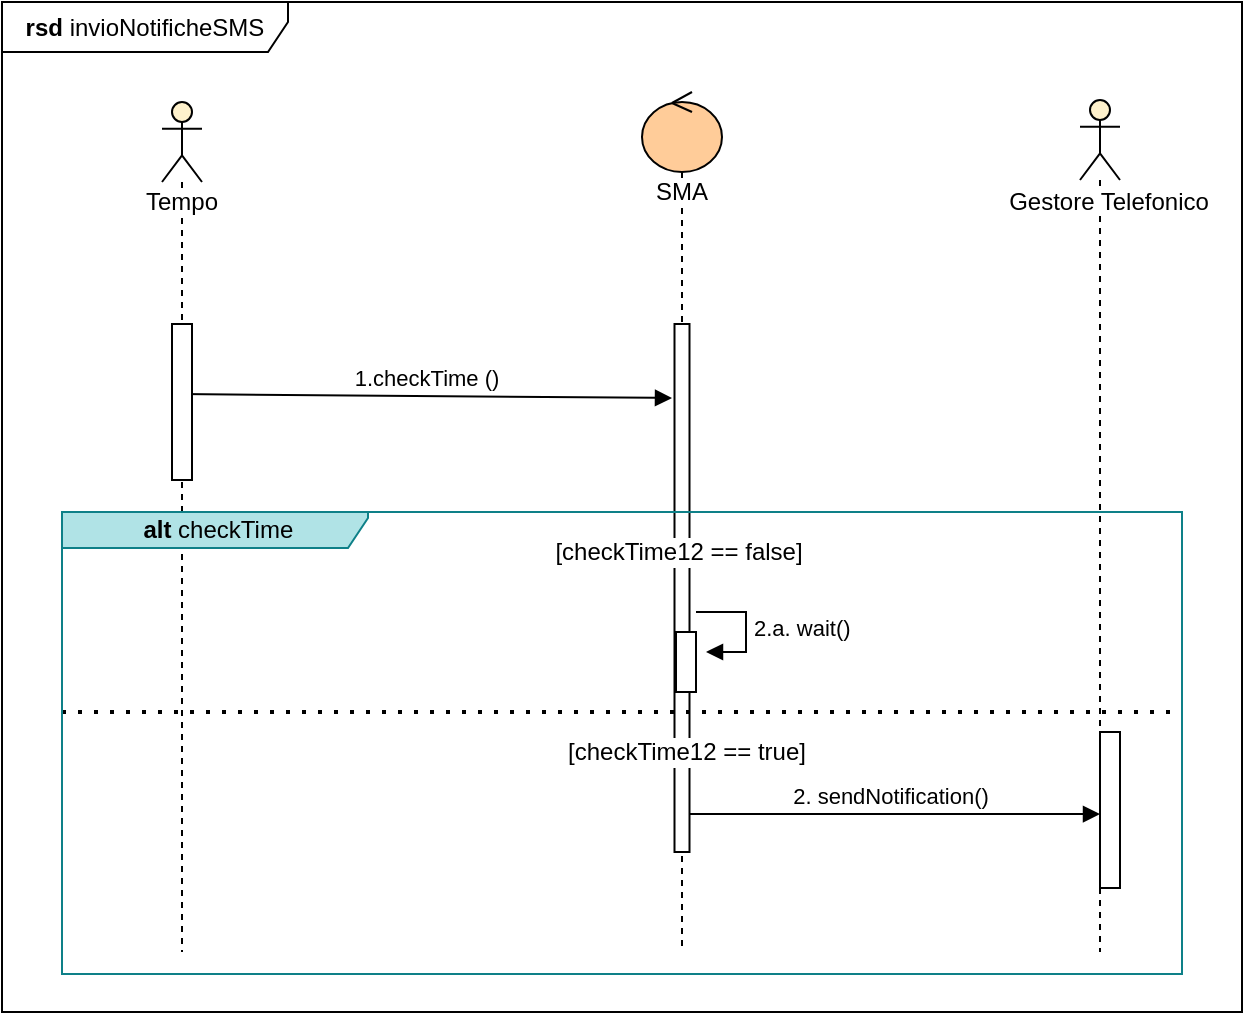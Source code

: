 <mxfile version="13.9.9" type="device"><diagram id="MIO8tU1UEvl1B__BIQpK" name="Page-1"><mxGraphModel dx="749" dy="1725" grid="1" gridSize="7" guides="1" tooltips="1" connect="1" arrows="1" fold="1" page="1" pageScale="1" pageWidth="827" pageHeight="1169" math="0" shadow="0"><root><mxCell id="0"/><mxCell id="1" parent="0"/><mxCell id="yAodXcxc0bv4qq1QAj_a-29" value="&lt;b&gt;rsd &lt;/b&gt;invioNotificheSMS" style="shape=umlFrame;whiteSpace=wrap;html=1;fillColor=#ffffff;width=143;height=25;" parent="1" vertex="1"><mxGeometry x="480" y="-1045" width="620" height="505" as="geometry"/></mxCell><mxCell id="JlT4R2PUfE9l4RloRAzB-22" value="2. sendNotification()" style="html=1;verticalAlign=bottom;startArrow=none;endArrow=block;startSize=8;startFill=0;entryX=0;entryY=0.526;entryDx=0;entryDy=0;entryPerimeter=0;exitX=0.5;exitY=0.928;exitDx=0;exitDy=0;exitPerimeter=0;" parent="1" source="yAodXcxc0bv4qq1QAj_a-2" target="JlT4R2PUfE9l4RloRAzB-24" edge="1"><mxGeometry x="-0.004" relative="1" as="geometry"><mxPoint x="831.003" y="-638.92" as="sourcePoint"/><mxPoint x="822" y="-641" as="targetPoint"/><mxPoint as="offset"/></mxGeometry></mxCell><mxCell id="yAodXcxc0bv4qq1QAj_a-1" value="&lt;span style=&quot;background-color: rgb(255 , 255 , 255)&quot;&gt;SMA&lt;/span&gt;" style="shape=umlLifeline;participant=umlControl;perimeter=lifelinePerimeter;whiteSpace=wrap;html=1;container=1;collapsible=0;recursiveResize=0;verticalAlign=top;spacingTop=36;outlineConnect=0;fillColor=#FFCC99;" parent="1" vertex="1"><mxGeometry x="800" y="-1000" width="40" height="430" as="geometry"/></mxCell><mxCell id="yAodXcxc0bv4qq1QAj_a-2" value="" style="html=1;points=[];perimeter=orthogonalPerimeter;fillColor=#ffffff;" parent="yAodXcxc0bv4qq1QAj_a-1" vertex="1"><mxGeometry x="16.25" y="116" width="7.5" height="264" as="geometry"/></mxCell><mxCell id="Q9vYCf20eGGeS_OJGWC_-6" value="" style="html=1;points=[];perimeter=orthogonalPerimeter;" vertex="1" parent="yAodXcxc0bv4qq1QAj_a-1"><mxGeometry x="17" y="270" width="10" height="30" as="geometry"/></mxCell><mxCell id="JlT4R2PUfE9l4RloRAzB-5" value="1.checkTime ()" style="html=1;verticalAlign=bottom;startArrow=none;endArrow=block;startSize=8;exitX=0.999;exitY=0.746;exitDx=0;exitDy=0;exitPerimeter=0;startFill=0;" parent="1" edge="1"><mxGeometry relative="1" as="geometry"><mxPoint x="569.003" y="-848.956" as="sourcePoint"/><mxPoint x="815" y="-847" as="targetPoint"/></mxGeometry></mxCell><mxCell id="JlT4R2PUfE9l4RloRAzB-23" value="" style="shape=umlLifeline;participant=umlActor;perimeter=lifelinePerimeter;whiteSpace=wrap;html=1;container=1;collapsible=0;recursiveResize=0;verticalAlign=top;spacingTop=36;outlineConnect=0;fillColor=#FFF2CC;" parent="1" vertex="1"><mxGeometry x="1019" y="-996" width="20" height="426" as="geometry"/></mxCell><mxCell id="JlT4R2PUfE9l4RloRAzB-24" value="" style="html=1;points=[];perimeter=orthogonalPerimeter;" parent="JlT4R2PUfE9l4RloRAzB-23" vertex="1"><mxGeometry x="10" y="316" width="10" height="78" as="geometry"/></mxCell><mxCell id="JlT4R2PUfE9l4RloRAzB-25" value="&lt;span style=&quot;background-color: rgb(255 , 255 , 255)&quot;&gt;Gestore Telefonico&lt;/span&gt;" style="text;html=1;align=center;verticalAlign=middle;resizable=0;points=[];autosize=1;" parent="1" vertex="1"><mxGeometry x="977" y="-955" width="111" height="19" as="geometry"/></mxCell><mxCell id="Q9vYCf20eGGeS_OJGWC_-1" value="" style="shape=umlLifeline;participant=umlActor;perimeter=lifelinePerimeter;whiteSpace=wrap;html=1;container=1;collapsible=0;recursiveResize=0;verticalAlign=top;spacingTop=36;outlineConnect=0;fillColor=#FFF2CC;" vertex="1" parent="1"><mxGeometry x="560" y="-995" width="20" height="425" as="geometry"/></mxCell><mxCell id="Q9vYCf20eGGeS_OJGWC_-2" value="" style="html=1;points=[];perimeter=orthogonalPerimeter;" vertex="1" parent="Q9vYCf20eGGeS_OJGWC_-1"><mxGeometry x="5" y="111" width="10" height="78" as="geometry"/></mxCell><mxCell id="Q9vYCf20eGGeS_OJGWC_-3" value="&lt;span style=&quot;background-color: rgb(255 , 255 , 255)&quot;&gt;Tempo&lt;/span&gt;" style="text;html=1;strokeColor=none;fillColor=none;align=center;verticalAlign=middle;whiteSpace=wrap;rounded=0;" vertex="1" parent="1"><mxGeometry x="550" y="-955" width="40" height="20" as="geometry"/></mxCell><mxCell id="Q9vYCf20eGGeS_OJGWC_-4" value="[checkTime12 == false]" style="text;html=1;align=center;verticalAlign=middle;resizable=0;points=[];autosize=1;labelBorderColor=none;labelBackgroundColor=#ffffff;" vertex="1" parent="1"><mxGeometry x="751" y="-784" width="133" height="28" as="geometry"/></mxCell><mxCell id="Q9vYCf20eGGeS_OJGWC_-5" value="2.a. wait()" style="edgeStyle=orthogonalEdgeStyle;html=1;align=left;spacingLeft=2;endArrow=block;rounded=0;entryX=1;entryY=0;" edge="1" parent="1"><mxGeometry relative="1" as="geometry"><mxPoint x="827" y="-740" as="sourcePoint"/><Array as="points"><mxPoint x="852" y="-740"/></Array><mxPoint x="832" y="-720" as="targetPoint"/></mxGeometry></mxCell><mxCell id="Q9vYCf20eGGeS_OJGWC_-7" value="" style="endArrow=none;dashed=1;html=1;dashPattern=1 3;strokeWidth=2;" edge="1" parent="1"><mxGeometry width="50" height="50" relative="1" as="geometry"><mxPoint x="510" y="-690" as="sourcePoint"/><mxPoint x="1070" y="-690" as="targetPoint"/></mxGeometry></mxCell><mxCell id="Q9vYCf20eGGeS_OJGWC_-8" value="[checkTime12 == true]" style="text;html=1;align=center;verticalAlign=middle;resizable=0;points=[];autosize=1;labelBorderColor=none;labelBackgroundColor=#ffffff;" vertex="1" parent="1"><mxGeometry x="755" y="-684" width="133" height="28" as="geometry"/></mxCell><mxCell id="JlT4R2PUfE9l4RloRAzB-18" value="&lt;b&gt;&amp;nbsp;alt&amp;nbsp;&lt;/b&gt;checkTime" style="shape=umlFrame;whiteSpace=wrap;html=1;width=153;height=18;fillColor=#b0e3e6;strokeColor=#0e8088;" parent="1" vertex="1"><mxGeometry x="510" y="-790" width="560" height="231" as="geometry"/></mxCell></root></mxGraphModel></diagram></mxfile>